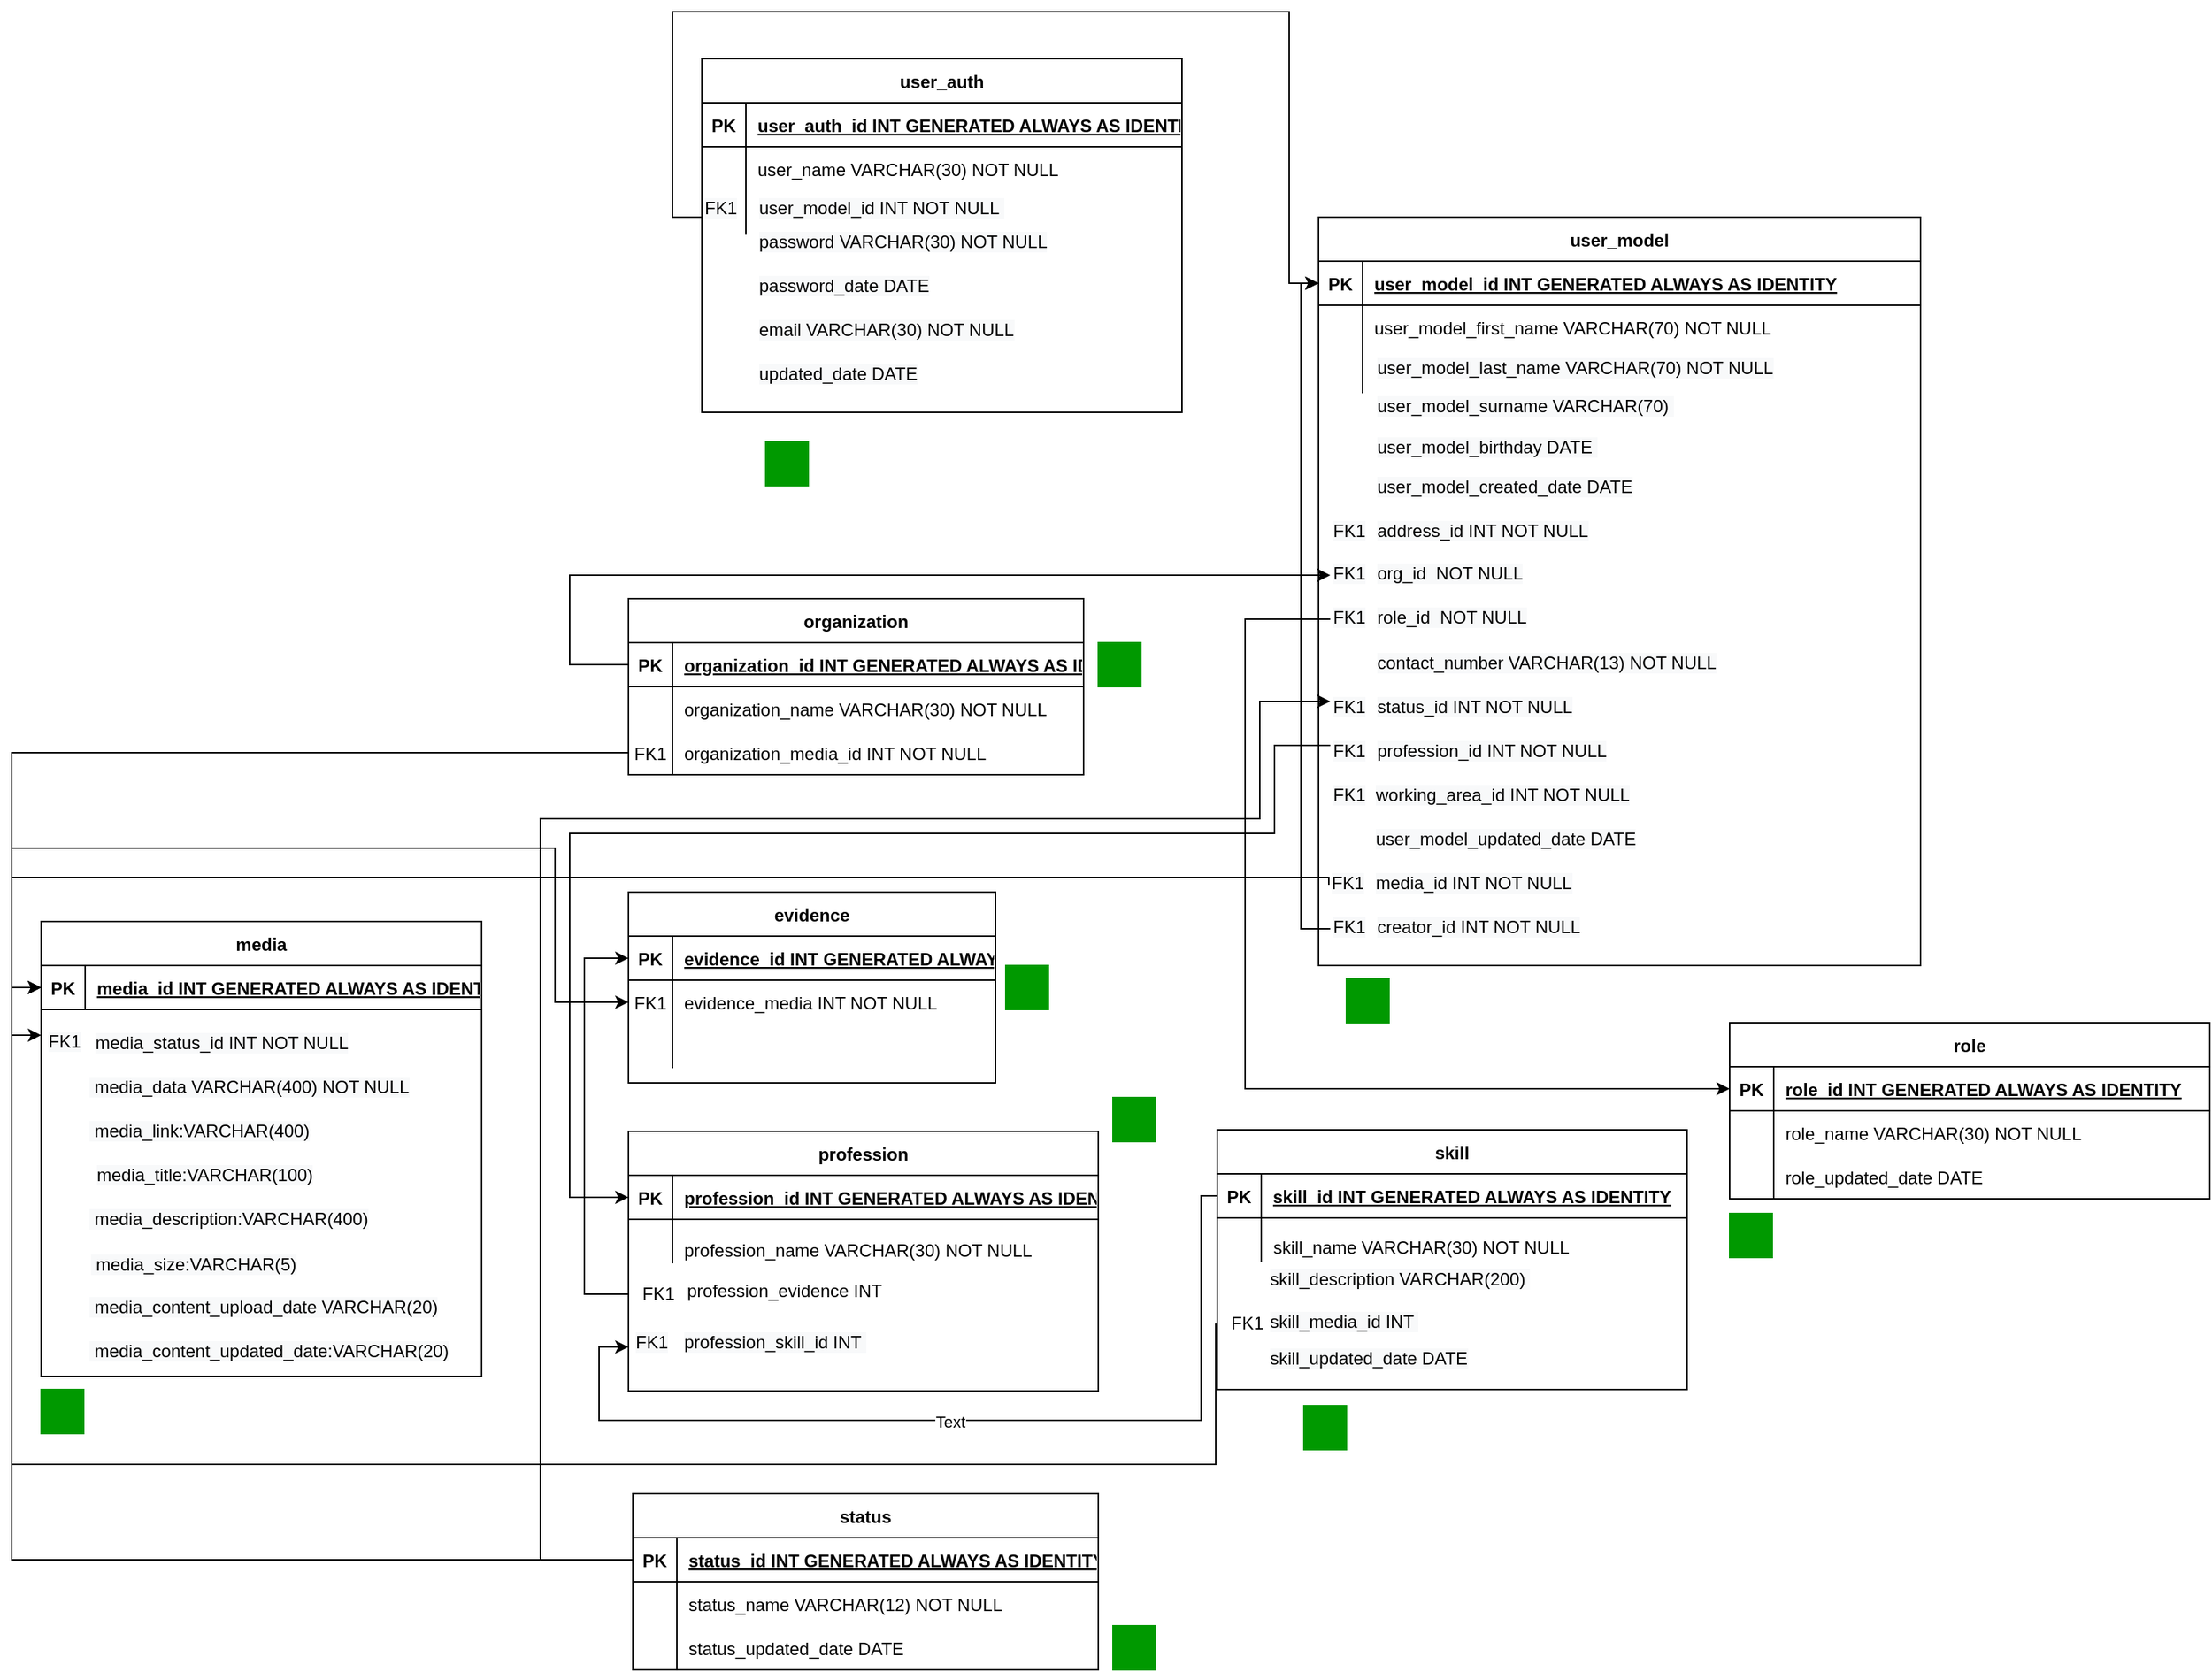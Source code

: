 <mxfile version="18.0.4" type="google"><diagram id="R2lEEEUBdFMjLlhIrx00" name="Page-1"><mxGraphModel grid="1" page="1" gridSize="10" guides="1" tooltips="1" connect="1" arrows="1" fold="1" pageScale="1" pageWidth="1700" pageHeight="1100" math="0" shadow="0" extFonts="Permanent Marker^https://fonts.googleapis.com/css?family=Permanent+Marker"><root><mxCell id="0"/><mxCell id="1" parent="0"/><mxCell id="C-vyLk0tnHw3VtMMgP7b-2" value="evidence" style="shape=table;startSize=30;container=1;collapsible=1;childLayout=tableLayout;fixedRows=1;rowLines=0;fontStyle=1;align=center;resizeLast=1;" vertex="1" parent="1"><mxGeometry x="450" y="120" width="250" height="130" as="geometry"/></mxCell><mxCell id="C-vyLk0tnHw3VtMMgP7b-3" value="" style="shape=partialRectangle;collapsible=0;dropTarget=0;pointerEvents=0;fillColor=none;points=[[0,0.5],[1,0.5]];portConstraint=eastwest;top=0;left=0;right=0;bottom=1;" vertex="1" parent="C-vyLk0tnHw3VtMMgP7b-2"><mxGeometry y="30" width="250" height="30" as="geometry"/></mxCell><mxCell id="C-vyLk0tnHw3VtMMgP7b-4" value="PK" style="shape=partialRectangle;overflow=hidden;connectable=0;fillColor=none;top=0;left=0;bottom=0;right=0;fontStyle=1;" vertex="1" parent="C-vyLk0tnHw3VtMMgP7b-3"><mxGeometry width="30" height="30" as="geometry"><mxRectangle width="30" height="30" as="alternateBounds"/></mxGeometry></mxCell><mxCell id="C-vyLk0tnHw3VtMMgP7b-5" value="evidence_id INT GENERATED ALWAYS AS IDENTITY" style="shape=partialRectangle;overflow=hidden;connectable=0;fillColor=none;top=0;left=0;bottom=0;right=0;align=left;spacingLeft=6;fontStyle=5;" vertex="1" parent="C-vyLk0tnHw3VtMMgP7b-3"><mxGeometry x="30" width="220" height="30" as="geometry"><mxRectangle width="220" height="30" as="alternateBounds"/></mxGeometry></mxCell><mxCell id="C-vyLk0tnHw3VtMMgP7b-6" value="" style="shape=partialRectangle;collapsible=0;dropTarget=0;pointerEvents=0;fillColor=none;points=[[0,0.5],[1,0.5]];portConstraint=eastwest;top=0;left=0;right=0;bottom=0;" vertex="1" parent="C-vyLk0tnHw3VtMMgP7b-2"><mxGeometry y="60" width="250" height="30" as="geometry"/></mxCell><mxCell id="C-vyLk0tnHw3VtMMgP7b-7" value="FK1" style="shape=partialRectangle;overflow=hidden;connectable=0;fillColor=none;top=0;left=0;bottom=0;right=0;" vertex="1" parent="C-vyLk0tnHw3VtMMgP7b-6"><mxGeometry width="30" height="30" as="geometry"><mxRectangle width="30" height="30" as="alternateBounds"/></mxGeometry></mxCell><mxCell id="C-vyLk0tnHw3VtMMgP7b-8" value="evidence_media INT NOT NULL" style="shape=partialRectangle;overflow=hidden;connectable=0;fillColor=none;top=0;left=0;bottom=0;right=0;align=left;spacingLeft=6;" vertex="1" parent="C-vyLk0tnHw3VtMMgP7b-6"><mxGeometry x="30" width="220" height="30" as="geometry"><mxRectangle width="220" height="30" as="alternateBounds"/></mxGeometry></mxCell><mxCell id="C-vyLk0tnHw3VtMMgP7b-9" value="" style="shape=partialRectangle;collapsible=0;dropTarget=0;pointerEvents=0;fillColor=none;points=[[0,0.5],[1,0.5]];portConstraint=eastwest;top=0;left=0;right=0;bottom=0;" vertex="1" parent="C-vyLk0tnHw3VtMMgP7b-2"><mxGeometry y="90" width="250" height="30" as="geometry"/></mxCell><mxCell id="C-vyLk0tnHw3VtMMgP7b-10" value="" style="shape=partialRectangle;overflow=hidden;connectable=0;fillColor=none;top=0;left=0;bottom=0;right=0;" vertex="1" parent="C-vyLk0tnHw3VtMMgP7b-9"><mxGeometry width="30" height="30" as="geometry"><mxRectangle width="30" height="30" as="alternateBounds"/></mxGeometry></mxCell><mxCell id="C-vyLk0tnHw3VtMMgP7b-11" value="" style="shape=partialRectangle;overflow=hidden;connectable=0;fillColor=none;top=0;left=0;bottom=0;right=0;align=left;spacingLeft=6;" vertex="1" parent="C-vyLk0tnHw3VtMMgP7b-9"><mxGeometry x="30" width="220" height="30" as="geometry"><mxRectangle width="220" height="30" as="alternateBounds"/></mxGeometry></mxCell><mxCell id="C-vyLk0tnHw3VtMMgP7b-13" value="profession" style="shape=table;startSize=30;container=1;collapsible=1;childLayout=tableLayout;fixedRows=1;rowLines=0;fontStyle=1;align=center;resizeLast=1;" vertex="1" parent="1"><mxGeometry x="450" y="283" width="320" height="177" as="geometry"/></mxCell><mxCell id="C-vyLk0tnHw3VtMMgP7b-14" value="" style="shape=partialRectangle;collapsible=0;dropTarget=0;pointerEvents=0;fillColor=none;points=[[0,0.5],[1,0.5]];portConstraint=eastwest;top=0;left=0;right=0;bottom=1;" vertex="1" parent="C-vyLk0tnHw3VtMMgP7b-13"><mxGeometry y="30" width="320" height="30" as="geometry"/></mxCell><mxCell id="C-vyLk0tnHw3VtMMgP7b-15" value="PK" style="shape=partialRectangle;overflow=hidden;connectable=0;fillColor=none;top=0;left=0;bottom=0;right=0;fontStyle=1;" vertex="1" parent="C-vyLk0tnHw3VtMMgP7b-14"><mxGeometry width="30" height="30" as="geometry"><mxRectangle width="30" height="30" as="alternateBounds"/></mxGeometry></mxCell><mxCell id="C-vyLk0tnHw3VtMMgP7b-16" value="profession_id INT GENERATED ALWAYS AS IDENTITY" style="shape=partialRectangle;overflow=hidden;connectable=0;fillColor=none;top=0;left=0;bottom=0;right=0;align=left;spacingLeft=6;fontStyle=5;" vertex="1" parent="C-vyLk0tnHw3VtMMgP7b-14"><mxGeometry x="30" width="290" height="30" as="geometry"><mxRectangle width="290" height="30" as="alternateBounds"/></mxGeometry></mxCell><mxCell id="C-vyLk0tnHw3VtMMgP7b-17" value="" style="shape=partialRectangle;collapsible=0;dropTarget=0;pointerEvents=0;fillColor=none;points=[[0,0.5],[1,0.5]];portConstraint=eastwest;top=0;left=0;right=0;bottom=0;" vertex="1" parent="C-vyLk0tnHw3VtMMgP7b-13"><mxGeometry y="60" width="320" height="30" as="geometry"/></mxCell><mxCell id="C-vyLk0tnHw3VtMMgP7b-18" value="" style="shape=partialRectangle;overflow=hidden;connectable=0;fillColor=none;top=0;left=0;bottom=0;right=0;" vertex="1" parent="C-vyLk0tnHw3VtMMgP7b-17"><mxGeometry width="30" height="30" as="geometry"><mxRectangle width="30" height="30" as="alternateBounds"/></mxGeometry></mxCell><mxCell id="C-vyLk0tnHw3VtMMgP7b-19" value="" style="shape=partialRectangle;overflow=hidden;connectable=0;fillColor=none;top=0;left=0;bottom=0;right=0;align=left;spacingLeft=6;" vertex="1" parent="C-vyLk0tnHw3VtMMgP7b-17"><mxGeometry x="30" width="290" height="30" as="geometry"><mxRectangle width="290" height="30" as="alternateBounds"/></mxGeometry></mxCell><mxCell id="C-vyLk0tnHw3VtMMgP7b-23" value="media" style="shape=table;startSize=30;container=1;collapsible=1;childLayout=tableLayout;fixedRows=1;rowLines=0;fontStyle=1;align=center;resizeLast=1;" vertex="1" parent="1"><mxGeometry x="50" y="140" width="300" height="310" as="geometry"/></mxCell><mxCell id="C-vyLk0tnHw3VtMMgP7b-24" value="" style="shape=partialRectangle;collapsible=0;dropTarget=0;pointerEvents=0;fillColor=none;points=[[0,0.5],[1,0.5]];portConstraint=eastwest;top=0;left=0;right=0;bottom=1;" vertex="1" parent="C-vyLk0tnHw3VtMMgP7b-23"><mxGeometry y="30" width="300" height="30" as="geometry"/></mxCell><mxCell id="C-vyLk0tnHw3VtMMgP7b-25" value="PK" style="shape=partialRectangle;overflow=hidden;connectable=0;fillColor=none;top=0;left=0;bottom=0;right=0;fontStyle=1;" vertex="1" parent="C-vyLk0tnHw3VtMMgP7b-24"><mxGeometry width="30" height="30" as="geometry"><mxRectangle width="30" height="30" as="alternateBounds"/></mxGeometry></mxCell><mxCell id="C-vyLk0tnHw3VtMMgP7b-26" value="media_id INT GENERATED ALWAYS AS IDENTITY" style="shape=partialRectangle;overflow=hidden;connectable=0;fillColor=none;top=0;left=0;bottom=0;right=0;align=left;spacingLeft=6;fontStyle=5;" vertex="1" parent="C-vyLk0tnHw3VtMMgP7b-24"><mxGeometry x="30" width="270" height="30" as="geometry"><mxRectangle width="270" height="30" as="alternateBounds"/></mxGeometry></mxCell><mxCell id="qV6igUyxU0OyWmSx_j-n-3" value="&lt;span style=&quot;color: rgb(0, 0, 0); font-family: Helvetica; font-size: 12px; font-style: normal; font-variant-ligatures: normal; font-variant-caps: normal; font-weight: 400; letter-spacing: normal; orphans: 2; text-align: center; text-indent: 0px; text-transform: none; widows: 2; word-spacing: 0px; -webkit-text-stroke-width: 0px; background-color: rgb(248, 249, 250); text-decoration-thickness: initial; text-decoration-style: initial; text-decoration-color: initial; float: none; display: inline !important;&quot;&gt;FK1&lt;/span&gt;" style="text;whiteSpace=wrap;html=1;" vertex="1" parent="1"><mxGeometry x="53" y="208" width="28" height="28" as="geometry"/></mxCell><mxCell id="qV6igUyxU0OyWmSx_j-n-4" value="" style="shape=partialRectangle;collapsible=0;dropTarget=0;pointerEvents=0;fillColor=none;points=[[0,0.5],[1,0.5]];portConstraint=eastwest;top=0;left=0;right=0;bottom=0;" vertex="1" parent="1"><mxGeometry x="450" y="350" width="310" height="110" as="geometry"/></mxCell><mxCell id="qV6igUyxU0OyWmSx_j-n-6" value="profession_name VARCHAR(30) NOT NULL" style="shape=partialRectangle;overflow=hidden;connectable=0;fillColor=none;top=0;left=0;bottom=0;right=0;align=left;spacingLeft=6;" vertex="1" parent="qV6igUyxU0OyWmSx_j-n-4"><mxGeometry x="30" width="272.8" height="26.5" as="geometry"><mxRectangle width="220" height="30" as="alternateBounds"/></mxGeometry></mxCell><mxCell id="qV6igUyxU0OyWmSx_j-n-7" value="&lt;span style=&quot;color: rgb(0, 0, 0); font-family: Helvetica; font-size: 12px; font-style: normal; font-variant-ligatures: normal; font-variant-caps: normal; font-weight: 400; letter-spacing: normal; orphans: 2; text-align: center; text-indent: 0px; text-transform: none; widows: 2; word-spacing: 0px; -webkit-text-stroke-width: 0px; background-color: rgb(248, 249, 250); text-decoration-thickness: initial; text-decoration-style: initial; text-decoration-color: initial; float: none; display: inline !important;&quot;&gt;FK1&lt;/span&gt;" style="text;whiteSpace=wrap;html=1;" vertex="1" parent="1"><mxGeometry x="453" y="413" width="27" height="27" as="geometry"/></mxCell><mxCell id="qV6igUyxU0OyWmSx_j-n-8" value="skill" style="shape=table;startSize=30;container=1;collapsible=1;childLayout=tableLayout;fixedRows=1;rowLines=0;fontStyle=1;align=center;resizeLast=1;" vertex="1" parent="1"><mxGeometry x="851" y="282" width="320" height="177" as="geometry"/></mxCell><mxCell id="qV6igUyxU0OyWmSx_j-n-9" value="" style="shape=partialRectangle;collapsible=0;dropTarget=0;pointerEvents=0;fillColor=none;points=[[0,0.5],[1,0.5]];portConstraint=eastwest;top=0;left=0;right=0;bottom=1;" vertex="1" parent="qV6igUyxU0OyWmSx_j-n-8"><mxGeometry y="30" width="320" height="30" as="geometry"/></mxCell><mxCell id="qV6igUyxU0OyWmSx_j-n-10" value="PK" style="shape=partialRectangle;overflow=hidden;connectable=0;fillColor=none;top=0;left=0;bottom=0;right=0;fontStyle=1;" vertex="1" parent="qV6igUyxU0OyWmSx_j-n-9"><mxGeometry width="30" height="30" as="geometry"><mxRectangle width="30" height="30" as="alternateBounds"/></mxGeometry></mxCell><mxCell id="qV6igUyxU0OyWmSx_j-n-11" value="skill_id INT GENERATED ALWAYS AS IDENTITY" style="shape=partialRectangle;overflow=hidden;connectable=0;fillColor=none;top=0;left=0;bottom=0;right=0;align=left;spacingLeft=6;fontStyle=5;" vertex="1" parent="qV6igUyxU0OyWmSx_j-n-9"><mxGeometry x="30" width="290" height="30" as="geometry"><mxRectangle width="290" height="30" as="alternateBounds"/></mxGeometry></mxCell><mxCell id="qV6igUyxU0OyWmSx_j-n-12" value="" style="shape=partialRectangle;collapsible=0;dropTarget=0;pointerEvents=0;fillColor=none;points=[[0,0.5],[1,0.5]];portConstraint=eastwest;top=0;left=0;right=0;bottom=0;" vertex="1" parent="qV6igUyxU0OyWmSx_j-n-8"><mxGeometry y="60" width="320" height="30" as="geometry"/></mxCell><mxCell id="qV6igUyxU0OyWmSx_j-n-13" value="" style="shape=partialRectangle;overflow=hidden;connectable=0;fillColor=none;top=0;left=0;bottom=0;right=0;" vertex="1" parent="qV6igUyxU0OyWmSx_j-n-12"><mxGeometry width="30" height="30" as="geometry"><mxRectangle width="30" height="30" as="alternateBounds"/></mxGeometry></mxCell><mxCell id="qV6igUyxU0OyWmSx_j-n-14" value="" style="shape=partialRectangle;overflow=hidden;connectable=0;fillColor=none;top=0;left=0;bottom=0;right=0;align=left;spacingLeft=6;" vertex="1" parent="qV6igUyxU0OyWmSx_j-n-12"><mxGeometry x="30" width="290" height="30" as="geometry"><mxRectangle width="290" height="30" as="alternateBounds"/></mxGeometry></mxCell><mxCell id="qV6igUyxU0OyWmSx_j-n-15" value="" style="shape=partialRectangle;collapsible=0;dropTarget=0;pointerEvents=0;fillColor=none;points=[[0,0.5],[1,0.5]];portConstraint=eastwest;top=0;left=0;right=0;bottom=0;" vertex="1" parent="1"><mxGeometry x="850" y="369.5" width="310" height="71" as="geometry"/></mxCell><mxCell id="qV6igUyxU0OyWmSx_j-n-16" value="skill_name VARCHAR(30) NOT NULL" style="shape=partialRectangle;overflow=hidden;connectable=0;fillColor=none;top=0;left=0;bottom=0;right=0;align=left;spacingLeft=6;" vertex="1" parent="qV6igUyxU0OyWmSx_j-n-15"><mxGeometry x="31.2" y="-18.33" width="272.8" height="20.33" as="geometry"><mxRectangle width="220" height="30" as="alternateBounds"/></mxGeometry></mxCell><mxCell id="qV6igUyxU0OyWmSx_j-n-19" style="edgeStyle=orthogonalEdgeStyle;rounded=0;orthogonalLoop=1;jettySize=auto;html=1;exitX=1;exitY=0.5;exitDx=0;exitDy=0;" edge="1" parent="1" source="qV6igUyxU0OyWmSx_j-n-4" target="qV6igUyxU0OyWmSx_j-n-4"><mxGeometry relative="1" as="geometry"/></mxCell><mxCell id="qV6igUyxU0OyWmSx_j-n-20" value="&lt;span style=&quot;color: rgb(0, 0, 0); font-family: Helvetica; font-size: 12px; font-style: normal; font-variant-ligatures: normal; font-variant-caps: normal; font-weight: 400; letter-spacing: normal; orphans: 2; text-align: left; text-indent: 0px; text-transform: none; widows: 2; word-spacing: 0px; -webkit-text-stroke-width: 0px; background-color: rgb(248, 249, 250); text-decoration-thickness: initial; text-decoration-style: initial; text-decoration-color: initial; float: none; display: inline !important;&quot;&gt;profession_skill_id INT&amp;nbsp;&lt;/span&gt;" style="text;whiteSpace=wrap;html=1;" vertex="1" parent="1"><mxGeometry x="486" y="413" width="184" height="20" as="geometry"/></mxCell><mxCell id="qV6igUyxU0OyWmSx_j-n-22" value="&lt;span style=&quot;color: rgb(0, 0, 0); font-family: Helvetica; font-size: 12px; font-style: normal; font-variant-ligatures: normal; font-variant-caps: normal; font-weight: 400; letter-spacing: normal; orphans: 2; text-align: left; text-indent: 0px; text-transform: none; widows: 2; word-spacing: 0px; -webkit-text-stroke-width: 0px; background-color: rgb(248, 249, 250); text-decoration-thickness: initial; text-decoration-style: initial; text-decoration-color: initial; float: none; display: inline !important;&quot;&gt;skill_description VARCHAR(200)&amp;nbsp;&lt;/span&gt;" style="text;whiteSpace=wrap;html=1;" vertex="1" parent="1"><mxGeometry x="885" y="370" width="240" height="30" as="geometry"/></mxCell><mxCell id="qV6igUyxU0OyWmSx_j-n-23" style="edgeStyle=orthogonalEdgeStyle;rounded=0;orthogonalLoop=1;jettySize=auto;html=1;exitX=0;exitY=0.5;exitDx=0;exitDy=0;fillColor=#99CCFF;" edge="1" parent="1" source="qV6igUyxU0OyWmSx_j-n-9"><mxGeometry relative="1" as="geometry"><mxPoint x="450" y="430" as="targetPoint"/><Array as="points"><mxPoint x="840" y="327"/><mxPoint x="840" y="480"/><mxPoint x="430" y="480"/><mxPoint x="430" y="430"/></Array></mxGeometry></mxCell><mxCell id="qV6igUyxU0OyWmSx_j-n-24" value="Text" style="edgeLabel;html=1;align=center;verticalAlign=middle;resizable=0;points=[];" vertex="1" connectable="0" parent="qV6igUyxU0OyWmSx_j-n-23"><mxGeometry x="0.042" y="1" relative="1" as="geometry"><mxPoint as="offset"/></mxGeometry></mxCell><mxCell id="qV6igUyxU0OyWmSx_j-n-25" value="status" style="shape=table;startSize=30;container=1;collapsible=1;childLayout=tableLayout;fixedRows=1;rowLines=0;fontStyle=1;align=center;resizeLast=1;" vertex="1" parent="1"><mxGeometry x="453" y="530" width="317" height="120" as="geometry"/></mxCell><mxCell id="qV6igUyxU0OyWmSx_j-n-26" value="" style="shape=partialRectangle;collapsible=0;dropTarget=0;pointerEvents=0;fillColor=none;points=[[0,0.5],[1,0.5]];portConstraint=eastwest;top=0;left=0;right=0;bottom=1;" vertex="1" parent="qV6igUyxU0OyWmSx_j-n-25"><mxGeometry y="30" width="317" height="30" as="geometry"/></mxCell><mxCell id="qV6igUyxU0OyWmSx_j-n-27" value="PK" style="shape=partialRectangle;overflow=hidden;connectable=0;fillColor=none;top=0;left=0;bottom=0;right=0;fontStyle=1;" vertex="1" parent="qV6igUyxU0OyWmSx_j-n-26"><mxGeometry width="30" height="30" as="geometry"><mxRectangle width="30" height="30" as="alternateBounds"/></mxGeometry></mxCell><mxCell id="qV6igUyxU0OyWmSx_j-n-28" value="status_id INT GENERATED ALWAYS AS IDENTITY" style="shape=partialRectangle;overflow=hidden;connectable=0;fillColor=none;top=0;left=0;bottom=0;right=0;align=left;spacingLeft=6;fontStyle=5;" vertex="1" parent="qV6igUyxU0OyWmSx_j-n-26"><mxGeometry x="30" width="287" height="30" as="geometry"><mxRectangle width="287" height="30" as="alternateBounds"/></mxGeometry></mxCell><mxCell id="qV6igUyxU0OyWmSx_j-n-46" value="" style="shape=partialRectangle;collapsible=0;dropTarget=0;pointerEvents=0;fillColor=none;points=[[0,0.5],[1,0.5]];portConstraint=eastwest;top=0;left=0;right=0;bottom=0;" vertex="1" parent="qV6igUyxU0OyWmSx_j-n-25"><mxGeometry y="60" width="317" height="30" as="geometry"/></mxCell><mxCell id="qV6igUyxU0OyWmSx_j-n-47" value="" style="shape=partialRectangle;overflow=hidden;connectable=0;fillColor=none;top=0;left=0;bottom=0;right=0;" vertex="1" parent="qV6igUyxU0OyWmSx_j-n-46"><mxGeometry width="30" height="30" as="geometry"><mxRectangle width="30" height="30" as="alternateBounds"/></mxGeometry></mxCell><mxCell id="qV6igUyxU0OyWmSx_j-n-48" value="status_name VARCHAR(12) NOT NULL" style="shape=partialRectangle;overflow=hidden;connectable=0;fillColor=none;top=0;left=0;bottom=0;right=0;align=left;spacingLeft=6;" vertex="1" parent="qV6igUyxU0OyWmSx_j-n-46"><mxGeometry x="30" width="287" height="30" as="geometry"><mxRectangle width="287" height="30" as="alternateBounds"/></mxGeometry></mxCell><mxCell id="qV6igUyxU0OyWmSx_j-n-32" value="" style="shape=partialRectangle;collapsible=0;dropTarget=0;pointerEvents=0;fillColor=none;points=[[0,0.5],[1,0.5]];portConstraint=eastwest;top=0;left=0;right=0;bottom=0;" vertex="1" parent="qV6igUyxU0OyWmSx_j-n-25"><mxGeometry y="90" width="317" height="30" as="geometry"/></mxCell><mxCell id="qV6igUyxU0OyWmSx_j-n-33" value="" style="shape=partialRectangle;overflow=hidden;connectable=0;fillColor=none;top=0;left=0;bottom=0;right=0;" vertex="1" parent="qV6igUyxU0OyWmSx_j-n-32"><mxGeometry width="30" height="30" as="geometry"><mxRectangle width="30" height="30" as="alternateBounds"/></mxGeometry></mxCell><mxCell id="qV6igUyxU0OyWmSx_j-n-34" value="status_updated_date DATE" style="shape=partialRectangle;overflow=hidden;connectable=0;fillColor=none;top=0;left=0;bottom=0;right=0;align=left;spacingLeft=6;" vertex="1" parent="qV6igUyxU0OyWmSx_j-n-32"><mxGeometry x="30" width="287" height="30" as="geometry"><mxRectangle width="287" height="30" as="alternateBounds"/></mxGeometry></mxCell><mxCell id="qV6igUyxU0OyWmSx_j-n-35" value="&lt;span style=&quot;color: rgb(0, 0, 0); font-family: Helvetica; font-size: 12px; font-style: normal; font-variant-ligatures: normal; font-variant-caps: normal; font-weight: 400; letter-spacing: normal; orphans: 2; text-align: left; text-indent: 0px; text-transform: none; widows: 2; word-spacing: 0px; -webkit-text-stroke-width: 0px; background-color: rgb(248, 249, 250); text-decoration-thickness: initial; text-decoration-style: initial; text-decoration-color: initial; float: none; display: inline !important;&quot;&gt;media_status_id INT NOT NULL&lt;/span&gt;" style="text;whiteSpace=wrap;html=1;" vertex="1" parent="1"><mxGeometry x="85" y="209" width="210" height="40" as="geometry"/></mxCell><mxCell id="qV6igUyxU0OyWmSx_j-n-36" value="&lt;span style=&quot;color: rgb(0, 0, 0); font-family: Helvetica; font-size: 12px; font-style: normal; font-variant-ligatures: normal; font-variant-caps: normal; font-weight: 400; letter-spacing: normal; orphans: 2; text-align: left; text-indent: 0px; text-transform: none; widows: 2; word-spacing: 0px; -webkit-text-stroke-width: 0px; background-color: rgb(248, 249, 250); text-decoration-thickness: initial; text-decoration-style: initial; text-decoration-color: initial; float: none; display: inline !important;&quot;&gt;&amp;nbsp;media_data VARCHAR(400) NOT NULL&lt;/span&gt;&lt;br style=&quot;padding: 0px; margin: 0px; color: rgb(0, 0, 0); font-family: Helvetica; font-size: 12px; font-style: normal; font-variant-ligatures: normal; font-variant-caps: normal; font-weight: 400; letter-spacing: normal; orphans: 2; text-align: left; text-indent: 0px; text-transform: none; widows: 2; word-spacing: 0px; -webkit-text-stroke-width: 0px; background-color: rgb(248, 249, 250); text-decoration-thickness: initial; text-decoration-style: initial; text-decoration-color: initial;&quot;&gt;" style="text;whiteSpace=wrap;html=1;" vertex="1" parent="1"><mxGeometry x="81" y="239" width="250" height="40" as="geometry"/></mxCell><mxCell id="qV6igUyxU0OyWmSx_j-n-37" value="&lt;span style=&quot;color: rgb(0, 0, 0); font-family: Helvetica; font-size: 12px; font-style: normal; font-variant-ligatures: normal; font-variant-caps: normal; font-weight: 400; letter-spacing: normal; orphans: 2; text-align: left; text-indent: 0px; text-transform: none; widows: 2; word-spacing: 0px; -webkit-text-stroke-width: 0px; background-color: rgb(248, 249, 250); text-decoration-thickness: initial; text-decoration-style: initial; text-decoration-color: initial; float: none; display: inline !important;&quot;&gt;&amp;nbsp;media_link:VARCHAR(400)&lt;/span&gt;&lt;br style=&quot;padding: 0px; margin: 0px; color: rgb(0, 0, 0); font-family: Helvetica; font-size: 12px; font-style: normal; font-variant-ligatures: normal; font-variant-caps: normal; font-weight: 400; letter-spacing: normal; orphans: 2; text-align: left; text-indent: 0px; text-transform: none; widows: 2; word-spacing: 0px; -webkit-text-stroke-width: 0px; background-color: rgb(248, 249, 250); text-decoration-thickness: initial; text-decoration-style: initial; text-decoration-color: initial;&quot;&gt;" style="text;whiteSpace=wrap;html=1;" vertex="1" parent="1"><mxGeometry x="81" y="269" width="180" height="40" as="geometry"/></mxCell><mxCell id="qV6igUyxU0OyWmSx_j-n-38" value="&lt;span style=&quot;color: rgb(0, 0, 0); font-family: Helvetica; font-size: 12px; font-style: normal; font-variant-ligatures: normal; font-variant-caps: normal; font-weight: 400; letter-spacing: normal; orphans: 2; text-align: left; text-indent: 0px; text-transform: none; widows: 2; word-spacing: 0px; -webkit-text-stroke-width: 0px; background-color: rgb(248, 249, 250); text-decoration-thickness: initial; text-decoration-style: initial; text-decoration-color: initial; float: none; display: inline !important;&quot;&gt;media_title:VARCHAR(100)&lt;/span&gt;" style="text;whiteSpace=wrap;html=1;" vertex="1" parent="1"><mxGeometry x="86" y="299" width="180" height="40" as="geometry"/></mxCell><mxCell id="qV6igUyxU0OyWmSx_j-n-39" value="&lt;span style=&quot;color: rgb(0, 0, 0); font-family: Helvetica; font-size: 12px; font-style: normal; font-variant-ligatures: normal; font-variant-caps: normal; font-weight: 400; letter-spacing: normal; orphans: 2; text-align: left; text-indent: 0px; text-transform: none; widows: 2; word-spacing: 0px; -webkit-text-stroke-width: 0px; background-color: rgb(248, 249, 250); text-decoration-thickness: initial; text-decoration-style: initial; text-decoration-color: initial; float: none; display: inline !important;&quot;&gt;&amp;nbsp;media_description:VARCHAR(400)&lt;/span&gt;&lt;br style=&quot;padding: 0px; margin: 0px; color: rgb(0, 0, 0); font-family: Helvetica; font-size: 12px; font-style: normal; font-variant-ligatures: normal; font-variant-caps: normal; font-weight: 400; letter-spacing: normal; orphans: 2; text-align: left; text-indent: 0px; text-transform: none; widows: 2; word-spacing: 0px; -webkit-text-stroke-width: 0px; background-color: rgb(248, 249, 250); text-decoration-thickness: initial; text-decoration-style: initial; text-decoration-color: initial;&quot;&gt;" style="text;whiteSpace=wrap;html=1;" vertex="1" parent="1"><mxGeometry x="81" y="329" width="220" height="40" as="geometry"/></mxCell><mxCell id="qV6igUyxU0OyWmSx_j-n-40" value="&lt;span style=&quot;color: rgb(0, 0, 0); font-family: Helvetica; font-size: 12px; font-style: normal; font-variant-ligatures: normal; font-variant-caps: normal; font-weight: 400; letter-spacing: normal; orphans: 2; text-align: left; text-indent: 0px; text-transform: none; widows: 2; word-spacing: 0px; -webkit-text-stroke-width: 0px; background-color: rgb(248, 249, 250); text-decoration-thickness: initial; text-decoration-style: initial; text-decoration-color: initial; float: none; display: inline !important;&quot;&gt;&amp;nbsp;media_size:VARCHAR(5)&lt;/span&gt;&lt;br style=&quot;padding: 0px; margin: 0px; color: rgb(0, 0, 0); font-family: Helvetica; font-size: 12px; font-style: normal; font-variant-ligatures: normal; font-variant-caps: normal; font-weight: 400; letter-spacing: normal; orphans: 2; text-align: left; text-indent: 0px; text-transform: none; widows: 2; word-spacing: 0px; -webkit-text-stroke-width: 0px; background-color: rgb(248, 249, 250); text-decoration-thickness: initial; text-decoration-style: initial; text-decoration-color: initial;&quot;&gt;" style="text;whiteSpace=wrap;html=1;" vertex="1" parent="1"><mxGeometry x="82" y="360" width="170" height="40" as="geometry"/></mxCell><mxCell id="qV6igUyxU0OyWmSx_j-n-41" value="&lt;span style=&quot;color: rgb(0, 0, 0); font-family: Helvetica; font-size: 12px; font-style: normal; font-variant-ligatures: normal; font-variant-caps: normal; font-weight: 400; letter-spacing: normal; orphans: 2; text-align: left; text-indent: 0px; text-transform: none; widows: 2; word-spacing: 0px; -webkit-text-stroke-width: 0px; background-color: rgb(248, 249, 250); text-decoration-thickness: initial; text-decoration-style: initial; text-decoration-color: initial; float: none; display: inline !important;&quot;&gt;&amp;nbsp;media_content_upload_date VARCHAR(20)&lt;/span&gt;&lt;br style=&quot;padding: 0px; margin: 0px; color: rgb(0, 0, 0); font-family: Helvetica; font-size: 12px; font-style: normal; font-variant-ligatures: normal; font-variant-caps: normal; font-weight: 400; letter-spacing: normal; orphans: 2; text-align: left; text-indent: 0px; text-transform: none; widows: 2; word-spacing: 0px; -webkit-text-stroke-width: 0px; background-color: rgb(248, 249, 250); text-decoration-thickness: initial; text-decoration-style: initial; text-decoration-color: initial;&quot;&gt;" style="text;whiteSpace=wrap;html=1;" vertex="1" parent="1"><mxGeometry x="81" y="389" width="270" height="40" as="geometry"/></mxCell><mxCell id="qV6igUyxU0OyWmSx_j-n-42" value="&lt;span style=&quot;color: rgb(0, 0, 0); font-family: Helvetica; font-size: 12px; font-style: normal; font-variant-ligatures: normal; font-variant-caps: normal; font-weight: 400; letter-spacing: normal; orphans: 2; text-align: left; text-indent: 0px; text-transform: none; widows: 2; word-spacing: 0px; -webkit-text-stroke-width: 0px; background-color: rgb(248, 249, 250); text-decoration-thickness: initial; text-decoration-style: initial; text-decoration-color: initial; float: none; display: inline !important;&quot;&gt;&amp;nbsp;media_content_updated_date:VARCHAR(20)&lt;/span&gt;" style="text;whiteSpace=wrap;html=1;" vertex="1" parent="1"><mxGeometry x="81" y="419" width="280" height="40" as="geometry"/></mxCell><mxCell id="qV6igUyxU0OyWmSx_j-n-49" style="edgeStyle=orthogonalEdgeStyle;rounded=0;orthogonalLoop=1;jettySize=auto;html=1;exitX=0;exitY=0.5;exitDx=0;exitDy=0;entryX=0;entryY=0.25;entryDx=0;entryDy=0;fillColor=#99CCFF;" edge="1" parent="1" source="qV6igUyxU0OyWmSx_j-n-26" target="C-vyLk0tnHw3VtMMgP7b-23"><mxGeometry relative="1" as="geometry"/></mxCell><mxCell id="qV6igUyxU0OyWmSx_j-n-50" value="organization" style="shape=table;startSize=30;container=1;collapsible=1;childLayout=tableLayout;fixedRows=1;rowLines=0;fontStyle=1;align=center;resizeLast=1;" vertex="1" parent="1"><mxGeometry x="450" y="-80" width="310" height="120" as="geometry"/></mxCell><mxCell id="qV6igUyxU0OyWmSx_j-n-51" value="" style="shape=partialRectangle;collapsible=0;dropTarget=0;pointerEvents=0;fillColor=none;points=[[0,0.5],[1,0.5]];portConstraint=eastwest;top=0;left=0;right=0;bottom=1;" vertex="1" parent="qV6igUyxU0OyWmSx_j-n-50"><mxGeometry y="30" width="310" height="30" as="geometry"/></mxCell><mxCell id="qV6igUyxU0OyWmSx_j-n-52" value="PK" style="shape=partialRectangle;overflow=hidden;connectable=0;fillColor=none;top=0;left=0;bottom=0;right=0;fontStyle=1;" vertex="1" parent="qV6igUyxU0OyWmSx_j-n-51"><mxGeometry width="30" height="30" as="geometry"><mxRectangle width="30" height="30" as="alternateBounds"/></mxGeometry></mxCell><mxCell id="qV6igUyxU0OyWmSx_j-n-53" value="organization_id INT GENERATED ALWAYS AS IDENTITY" style="shape=partialRectangle;overflow=hidden;connectable=0;fillColor=none;top=0;left=0;bottom=0;right=0;align=left;spacingLeft=6;fontStyle=5;" vertex="1" parent="qV6igUyxU0OyWmSx_j-n-51"><mxGeometry x="30" width="280" height="30" as="geometry"><mxRectangle width="280" height="30" as="alternateBounds"/></mxGeometry></mxCell><mxCell id="qV6igUyxU0OyWmSx_j-n-54" value="" style="shape=partialRectangle;collapsible=0;dropTarget=0;pointerEvents=0;fillColor=none;points=[[0,0.5],[1,0.5]];portConstraint=eastwest;top=0;left=0;right=0;bottom=0;" vertex="1" parent="qV6igUyxU0OyWmSx_j-n-50"><mxGeometry y="60" width="310" height="30" as="geometry"/></mxCell><mxCell id="qV6igUyxU0OyWmSx_j-n-55" value="" style="shape=partialRectangle;overflow=hidden;connectable=0;fillColor=none;top=0;left=0;bottom=0;right=0;" vertex="1" parent="qV6igUyxU0OyWmSx_j-n-54"><mxGeometry width="30" height="30" as="geometry"><mxRectangle width="30" height="30" as="alternateBounds"/></mxGeometry></mxCell><mxCell id="qV6igUyxU0OyWmSx_j-n-56" value="organization_name VARCHAR(30) NOT NULL" style="shape=partialRectangle;overflow=hidden;connectable=0;fillColor=none;top=0;left=0;bottom=0;right=0;align=left;spacingLeft=6;" vertex="1" parent="qV6igUyxU0OyWmSx_j-n-54"><mxGeometry x="30" width="280" height="30" as="geometry"><mxRectangle width="280" height="30" as="alternateBounds"/></mxGeometry></mxCell><mxCell id="qV6igUyxU0OyWmSx_j-n-57" value="" style="shape=partialRectangle;collapsible=0;dropTarget=0;pointerEvents=0;fillColor=none;points=[[0,0.5],[1,0.5]];portConstraint=eastwest;top=0;left=0;right=0;bottom=0;" vertex="1" parent="qV6igUyxU0OyWmSx_j-n-50"><mxGeometry y="90" width="310" height="30" as="geometry"/></mxCell><mxCell id="qV6igUyxU0OyWmSx_j-n-58" value="FK1" style="shape=partialRectangle;overflow=hidden;connectable=0;fillColor=none;top=0;left=0;bottom=0;right=0;" vertex="1" parent="qV6igUyxU0OyWmSx_j-n-57"><mxGeometry width="30" height="30" as="geometry"><mxRectangle width="30" height="30" as="alternateBounds"/></mxGeometry></mxCell><mxCell id="qV6igUyxU0OyWmSx_j-n-59" value="organization_media_id INT NOT NULL" style="shape=partialRectangle;overflow=hidden;connectable=0;fillColor=none;top=0;left=0;bottom=0;right=0;align=left;spacingLeft=6;" vertex="1" parent="qV6igUyxU0OyWmSx_j-n-57"><mxGeometry x="30" width="280" height="30" as="geometry"><mxRectangle width="280" height="30" as="alternateBounds"/></mxGeometry></mxCell><mxCell id="qV6igUyxU0OyWmSx_j-n-60" value="role" style="shape=table;startSize=30;container=1;collapsible=1;childLayout=tableLayout;fixedRows=1;rowLines=0;fontStyle=1;align=center;resizeLast=1;" vertex="1" parent="1"><mxGeometry x="1200" y="209" width="327" height="120" as="geometry"/></mxCell><mxCell id="qV6igUyxU0OyWmSx_j-n-61" value="" style="shape=partialRectangle;collapsible=0;dropTarget=0;pointerEvents=0;fillColor=none;points=[[0,0.5],[1,0.5]];portConstraint=eastwest;top=0;left=0;right=0;bottom=1;" vertex="1" parent="qV6igUyxU0OyWmSx_j-n-60"><mxGeometry y="30" width="327" height="30" as="geometry"/></mxCell><mxCell id="qV6igUyxU0OyWmSx_j-n-62" value="PK" style="shape=partialRectangle;overflow=hidden;connectable=0;fillColor=none;top=0;left=0;bottom=0;right=0;fontStyle=1;" vertex="1" parent="qV6igUyxU0OyWmSx_j-n-61"><mxGeometry width="30" height="30" as="geometry"><mxRectangle width="30" height="30" as="alternateBounds"/></mxGeometry></mxCell><mxCell id="qV6igUyxU0OyWmSx_j-n-63" value="role_id INT GENERATED ALWAYS AS IDENTITY" style="shape=partialRectangle;overflow=hidden;connectable=0;fillColor=none;top=0;left=0;bottom=0;right=0;align=left;spacingLeft=6;fontStyle=5;" vertex="1" parent="qV6igUyxU0OyWmSx_j-n-61"><mxGeometry x="30" width="297" height="30" as="geometry"><mxRectangle width="297" height="30" as="alternateBounds"/></mxGeometry></mxCell><mxCell id="qV6igUyxU0OyWmSx_j-n-64" value="" style="shape=partialRectangle;collapsible=0;dropTarget=0;pointerEvents=0;fillColor=none;points=[[0,0.5],[1,0.5]];portConstraint=eastwest;top=0;left=0;right=0;bottom=0;" vertex="1" parent="qV6igUyxU0OyWmSx_j-n-60"><mxGeometry y="60" width="327" height="30" as="geometry"/></mxCell><mxCell id="qV6igUyxU0OyWmSx_j-n-65" value="" style="shape=partialRectangle;overflow=hidden;connectable=0;fillColor=none;top=0;left=0;bottom=0;right=0;" vertex="1" parent="qV6igUyxU0OyWmSx_j-n-64"><mxGeometry width="30" height="30" as="geometry"><mxRectangle width="30" height="30" as="alternateBounds"/></mxGeometry></mxCell><mxCell id="qV6igUyxU0OyWmSx_j-n-66" value="role_name VARCHAR(30) NOT NULL" style="shape=partialRectangle;overflow=hidden;connectable=0;fillColor=none;top=0;left=0;bottom=0;right=0;align=left;spacingLeft=6;" vertex="1" parent="qV6igUyxU0OyWmSx_j-n-64"><mxGeometry x="30" width="297" height="30" as="geometry"><mxRectangle width="297" height="30" as="alternateBounds"/></mxGeometry></mxCell><mxCell id="qV6igUyxU0OyWmSx_j-n-67" value="" style="shape=partialRectangle;collapsible=0;dropTarget=0;pointerEvents=0;fillColor=none;points=[[0,0.5],[1,0.5]];portConstraint=eastwest;top=0;left=0;right=0;bottom=0;" vertex="1" parent="qV6igUyxU0OyWmSx_j-n-60"><mxGeometry y="90" width="327" height="30" as="geometry"/></mxCell><mxCell id="qV6igUyxU0OyWmSx_j-n-68" value="" style="shape=partialRectangle;overflow=hidden;connectable=0;fillColor=none;top=0;left=0;bottom=0;right=0;" vertex="1" parent="qV6igUyxU0OyWmSx_j-n-67"><mxGeometry width="30" height="30" as="geometry"><mxRectangle width="30" height="30" as="alternateBounds"/></mxGeometry></mxCell><mxCell id="qV6igUyxU0OyWmSx_j-n-69" value="role_updated_date DATE" style="shape=partialRectangle;overflow=hidden;connectable=0;fillColor=none;top=0;left=0;bottom=0;right=0;align=left;spacingLeft=6;" vertex="1" parent="qV6igUyxU0OyWmSx_j-n-67"><mxGeometry x="30" width="297" height="30" as="geometry"><mxRectangle width="297" height="30" as="alternateBounds"/></mxGeometry></mxCell><mxCell id="qV6igUyxU0OyWmSx_j-n-70" value="user_auth" style="shape=table;startSize=30;container=1;collapsible=1;childLayout=tableLayout;fixedRows=1;rowLines=0;fontStyle=1;align=center;resizeLast=1;" vertex="1" parent="1"><mxGeometry x="500" y="-448" width="327" height="241" as="geometry"/></mxCell><mxCell id="qV6igUyxU0OyWmSx_j-n-71" value="" style="shape=partialRectangle;collapsible=0;dropTarget=0;pointerEvents=0;fillColor=none;points=[[0,0.5],[1,0.5]];portConstraint=eastwest;top=0;left=0;right=0;bottom=1;" vertex="1" parent="qV6igUyxU0OyWmSx_j-n-70"><mxGeometry y="30" width="327" height="30" as="geometry"/></mxCell><mxCell id="qV6igUyxU0OyWmSx_j-n-72" value="PK" style="shape=partialRectangle;overflow=hidden;connectable=0;fillColor=none;top=0;left=0;bottom=0;right=0;fontStyle=1;" vertex="1" parent="qV6igUyxU0OyWmSx_j-n-71"><mxGeometry width="30" height="30" as="geometry"><mxRectangle width="30" height="30" as="alternateBounds"/></mxGeometry></mxCell><mxCell id="qV6igUyxU0OyWmSx_j-n-73" value="user_auth_id INT GENERATED ALWAYS AS IDENTITY" style="shape=partialRectangle;overflow=hidden;connectable=0;fillColor=none;top=0;left=0;bottom=0;right=0;align=left;spacingLeft=6;fontStyle=5;" vertex="1" parent="qV6igUyxU0OyWmSx_j-n-71"><mxGeometry x="30" width="297" height="30" as="geometry"><mxRectangle width="297" height="30" as="alternateBounds"/></mxGeometry></mxCell><mxCell id="qV6igUyxU0OyWmSx_j-n-74" value="" style="shape=partialRectangle;collapsible=0;dropTarget=0;pointerEvents=0;fillColor=none;points=[[0,0.5],[1,0.5]];portConstraint=eastwest;top=0;left=0;right=0;bottom=0;" vertex="1" parent="qV6igUyxU0OyWmSx_j-n-70"><mxGeometry y="60" width="327" height="30" as="geometry"/></mxCell><mxCell id="qV6igUyxU0OyWmSx_j-n-75" value="" style="shape=partialRectangle;overflow=hidden;connectable=0;fillColor=none;top=0;left=0;bottom=0;right=0;" vertex="1" parent="qV6igUyxU0OyWmSx_j-n-74"><mxGeometry width="30" height="30" as="geometry"><mxRectangle width="30" height="30" as="alternateBounds"/></mxGeometry></mxCell><mxCell id="qV6igUyxU0OyWmSx_j-n-76" value="user_name VARCHAR(30) NOT NULL" style="shape=partialRectangle;overflow=hidden;connectable=0;fillColor=none;top=0;left=0;bottom=0;right=0;align=left;spacingLeft=6;" vertex="1" parent="qV6igUyxU0OyWmSx_j-n-74"><mxGeometry x="30" width="297" height="30" as="geometry"><mxRectangle width="297" height="30" as="alternateBounds"/></mxGeometry></mxCell><mxCell id="qV6igUyxU0OyWmSx_j-n-77" value="" style="shape=partialRectangle;collapsible=0;dropTarget=0;pointerEvents=0;fillColor=none;points=[[0,0.5],[1,0.5]];portConstraint=eastwest;top=0;left=0;right=0;bottom=0;" vertex="1" parent="qV6igUyxU0OyWmSx_j-n-70"><mxGeometry y="90" width="327" height="30" as="geometry"/></mxCell><mxCell id="qV6igUyxU0OyWmSx_j-n-78" value="" style="shape=partialRectangle;overflow=hidden;connectable=0;fillColor=none;top=0;left=0;bottom=0;right=0;" vertex="1" parent="qV6igUyxU0OyWmSx_j-n-77"><mxGeometry width="30" height="30" as="geometry"><mxRectangle width="30" height="30" as="alternateBounds"/></mxGeometry></mxCell><mxCell id="qV6igUyxU0OyWmSx_j-n-79" value="" style="shape=partialRectangle;overflow=hidden;connectable=0;fillColor=none;top=0;left=0;bottom=0;right=0;align=left;spacingLeft=6;" vertex="1" parent="qV6igUyxU0OyWmSx_j-n-77"><mxGeometry x="30" width="297" height="30" as="geometry"><mxRectangle width="297" height="30" as="alternateBounds"/></mxGeometry></mxCell><mxCell id="qV6igUyxU0OyWmSx_j-n-101" value="&lt;span style=&quot;color: rgb(0, 0, 0); font-family: Helvetica; font-size: 12px; font-style: normal; font-variant-ligatures: normal; font-variant-caps: normal; font-weight: 400; letter-spacing: normal; orphans: 2; text-align: left; text-indent: 0px; text-transform: none; widows: 2; word-spacing: 0px; -webkit-text-stroke-width: 0px; background-color: rgb(248, 249, 250); text-decoration-thickness: initial; text-decoration-style: initial; text-decoration-color: initial; float: none; display: inline !important;&quot;&gt;user_model_id INT NOT NULL&amp;nbsp;&lt;/span&gt;" style="text;whiteSpace=wrap;html=1;" vertex="1" parent="1"><mxGeometry x="536.5" y="-360" width="240" height="40" as="geometry"/></mxCell><mxCell id="qV6igUyxU0OyWmSx_j-n-104" value="&lt;span style=&quot;color: rgb(0, 0, 0); font-family: Helvetica; font-size: 12px; font-style: normal; font-variant-ligatures: normal; font-variant-caps: normal; font-weight: 400; letter-spacing: normal; orphans: 2; text-align: left; text-indent: 0px; text-transform: none; widows: 2; word-spacing: 0px; -webkit-text-stroke-width: 0px; background-color: rgb(248, 249, 250); text-decoration-thickness: initial; text-decoration-style: initial; text-decoration-color: initial; float: none; display: inline !important;&quot;&gt;password VARCHAR(30) NOT NULL&lt;/span&gt;" style="text;whiteSpace=wrap;html=1;" vertex="1" parent="1"><mxGeometry x="536.5" y="-337" width="240" height="40" as="geometry"/></mxCell><mxCell id="qV6igUyxU0OyWmSx_j-n-105" value="&lt;span style=&quot;color: rgb(0, 0, 0); font-family: Helvetica; font-size: 12px; font-style: normal; font-variant-ligatures: normal; font-variant-caps: normal; font-weight: 400; letter-spacing: normal; orphans: 2; text-align: left; text-indent: 0px; text-transform: none; widows: 2; word-spacing: 0px; -webkit-text-stroke-width: 0px; background-color: rgb(248, 249, 250); text-decoration-thickness: initial; text-decoration-style: initial; text-decoration-color: initial; float: none; display: inline !important;&quot;&gt;password_date DATE&lt;/span&gt;" style="text;whiteSpace=wrap;html=1;" vertex="1" parent="1"><mxGeometry x="536.5" y="-307" width="240" height="40" as="geometry"/></mxCell><mxCell id="qV6igUyxU0OyWmSx_j-n-106" value="&lt;span style=&quot;color: rgb(0, 0, 0); font-family: Helvetica; font-size: 12px; font-style: normal; font-variant-ligatures: normal; font-variant-caps: normal; font-weight: 400; letter-spacing: normal; orphans: 2; text-align: left; text-indent: 0px; text-transform: none; widows: 2; word-spacing: 0px; -webkit-text-stroke-width: 0px; background-color: rgb(248, 249, 250); text-decoration-thickness: initial; text-decoration-style: initial; text-decoration-color: initial; float: none; display: inline !important;&quot;&gt;email VARCHAR(30) NOT NULL&lt;/span&gt;" style="text;whiteSpace=wrap;html=1;" vertex="1" parent="1"><mxGeometry x="536.5" y="-277" width="240" height="40" as="geometry"/></mxCell><mxCell id="qV6igUyxU0OyWmSx_j-n-108" value="&lt;span style=&quot;color: rgb(0, 0, 0); font-family: Helvetica; font-size: 12px; font-style: normal; font-variant-ligatures: normal; font-variant-caps: normal; font-weight: 400; letter-spacing: normal; orphans: 2; text-align: left; text-indent: 0px; text-transform: none; widows: 2; word-spacing: 0px; -webkit-text-stroke-width: 0px; background-color: rgb(248, 249, 250); text-decoration-thickness: initial; text-decoration-style: initial; text-decoration-color: initial; float: none; display: inline !important;&quot;&gt;updated_date DATE&lt;/span&gt;" style="text;whiteSpace=wrap;html=1;" vertex="1" parent="1"><mxGeometry x="536.5" y="-247" width="240" height="40" as="geometry"/></mxCell><mxCell id="qXCfaj20KyMo726icn09-37" style="edgeStyle=orthogonalEdgeStyle;rounded=0;orthogonalLoop=1;jettySize=auto;html=1;exitX=0;exitY=1;exitDx=0;exitDy=0;entryX=0;entryY=0.5;entryDx=0;entryDy=0;" edge="1" parent="1" source="qV6igUyxU0OyWmSx_j-n-109" target="qV6igUyxU0OyWmSx_j-n-114"><mxGeometry relative="1" as="geometry"><Array as="points"><mxPoint x="480" y="-340"/><mxPoint x="480" y="-480"/><mxPoint x="900" y="-480"/><mxPoint x="900" y="-295"/></Array></mxGeometry></mxCell><mxCell id="qV6igUyxU0OyWmSx_j-n-109" value="&lt;span style=&quot;color: rgb(0, 0, 0); font-family: Helvetica; font-size: 12px; font-style: normal; font-variant-ligatures: normal; font-variant-caps: normal; font-weight: 400; letter-spacing: normal; orphans: 2; text-align: center; text-indent: 0px; text-transform: none; widows: 2; word-spacing: 0px; -webkit-text-stroke-width: 0px; background-color: rgb(248, 249, 250); text-decoration-thickness: initial; text-decoration-style: initial; text-decoration-color: initial; float: none; display: inline !important;&quot;&gt;FK1&lt;/span&gt;" style="text;whiteSpace=wrap;html=1;" vertex="1" parent="1"><mxGeometry x="500" y="-360" width="30" height="20" as="geometry"/></mxCell><mxCell id="qV6igUyxU0OyWmSx_j-n-113" value="user_model" style="shape=table;startSize=30;container=1;collapsible=1;childLayout=tableLayout;fixedRows=1;rowLines=0;fontStyle=1;align=center;resizeLast=1;" vertex="1" parent="1"><mxGeometry x="920" y="-340" width="410" height="510" as="geometry"/></mxCell><mxCell id="qV6igUyxU0OyWmSx_j-n-114" value="" style="shape=partialRectangle;collapsible=0;dropTarget=0;pointerEvents=0;fillColor=none;points=[[0,0.5],[1,0.5]];portConstraint=eastwest;top=0;left=0;right=0;bottom=1;" vertex="1" parent="qV6igUyxU0OyWmSx_j-n-113"><mxGeometry y="30" width="410" height="30" as="geometry"/></mxCell><mxCell id="qV6igUyxU0OyWmSx_j-n-115" value="PK" style="shape=partialRectangle;overflow=hidden;connectable=0;fillColor=none;top=0;left=0;bottom=0;right=0;fontStyle=1;" vertex="1" parent="qV6igUyxU0OyWmSx_j-n-114"><mxGeometry width="30" height="30" as="geometry"><mxRectangle width="30" height="30" as="alternateBounds"/></mxGeometry></mxCell><mxCell id="qV6igUyxU0OyWmSx_j-n-116" value="user_model_id INT GENERATED ALWAYS AS IDENTITY" style="shape=partialRectangle;overflow=hidden;connectable=0;fillColor=none;top=0;left=0;bottom=0;right=0;align=left;spacingLeft=6;fontStyle=5;" vertex="1" parent="qV6igUyxU0OyWmSx_j-n-114"><mxGeometry x="30" width="380" height="30" as="geometry"><mxRectangle width="380" height="30" as="alternateBounds"/></mxGeometry></mxCell><mxCell id="qV6igUyxU0OyWmSx_j-n-117" value="" style="shape=partialRectangle;collapsible=0;dropTarget=0;pointerEvents=0;fillColor=none;points=[[0,0.5],[1,0.5]];portConstraint=eastwest;top=0;left=0;right=0;bottom=0;" vertex="1" parent="qV6igUyxU0OyWmSx_j-n-113"><mxGeometry y="60" width="410" height="30" as="geometry"/></mxCell><mxCell id="qV6igUyxU0OyWmSx_j-n-118" value="" style="shape=partialRectangle;overflow=hidden;connectable=0;fillColor=none;top=0;left=0;bottom=0;right=0;" vertex="1" parent="qV6igUyxU0OyWmSx_j-n-117"><mxGeometry width="30" height="30" as="geometry"><mxRectangle width="30" height="30" as="alternateBounds"/></mxGeometry></mxCell><mxCell id="qV6igUyxU0OyWmSx_j-n-119" value="user_model_first_name VARCHAR(70) NOT NULL" style="shape=partialRectangle;overflow=hidden;connectable=0;fillColor=none;top=0;left=0;bottom=0;right=0;align=left;spacingLeft=6;" vertex="1" parent="qV6igUyxU0OyWmSx_j-n-117"><mxGeometry x="30" width="380" height="30" as="geometry"><mxRectangle width="380" height="30" as="alternateBounds"/></mxGeometry></mxCell><mxCell id="qV6igUyxU0OyWmSx_j-n-120" value="" style="shape=partialRectangle;collapsible=0;dropTarget=0;pointerEvents=0;fillColor=none;points=[[0,0.5],[1,0.5]];portConstraint=eastwest;top=0;left=0;right=0;bottom=0;" vertex="1" parent="qV6igUyxU0OyWmSx_j-n-113"><mxGeometry y="90" width="410" height="30" as="geometry"/></mxCell><mxCell id="qV6igUyxU0OyWmSx_j-n-121" value="" style="shape=partialRectangle;overflow=hidden;connectable=0;fillColor=none;top=0;left=0;bottom=0;right=0;" vertex="1" parent="qV6igUyxU0OyWmSx_j-n-120"><mxGeometry width="30" height="30" as="geometry"><mxRectangle width="30" height="30" as="alternateBounds"/></mxGeometry></mxCell><mxCell id="qV6igUyxU0OyWmSx_j-n-122" value="" style="shape=partialRectangle;overflow=hidden;connectable=0;fillColor=none;top=0;left=0;bottom=0;right=0;align=left;spacingLeft=6;" vertex="1" parent="qV6igUyxU0OyWmSx_j-n-120"><mxGeometry x="30" width="380" height="30" as="geometry"><mxRectangle width="380" height="30" as="alternateBounds"/></mxGeometry></mxCell><mxCell id="qV6igUyxU0OyWmSx_j-n-123" value="&lt;span style=&quot;color: rgb(0, 0, 0); font-family: Helvetica; font-size: 12px; font-style: normal; font-variant-ligatures: normal; font-variant-caps: normal; font-weight: 400; letter-spacing: normal; orphans: 2; text-align: left; text-indent: 0px; text-transform: none; widows: 2; word-spacing: 0px; -webkit-text-stroke-width: 0px; background-color: rgb(248, 249, 250); text-decoration-thickness: initial; text-decoration-style: initial; text-decoration-color: initial; float: none; display: inline !important;&quot;&gt;user_model_last_name VARCHAR(70) NOT NULL&lt;/span&gt;" style="text;whiteSpace=wrap;html=1;" vertex="1" parent="1"><mxGeometry x="958" y="-251" width="292" height="40" as="geometry"/></mxCell><mxCell id="qV6igUyxU0OyWmSx_j-n-124" value="&lt;span style=&quot;color: rgb(0, 0, 0); font-family: Helvetica; font-size: 12px; font-style: normal; font-variant-ligatures: normal; font-variant-caps: normal; font-weight: 400; letter-spacing: normal; orphans: 2; text-align: left; text-indent: 0px; text-transform: none; widows: 2; word-spacing: 0px; -webkit-text-stroke-width: 0px; background-color: rgb(248, 249, 250); text-decoration-thickness: initial; text-decoration-style: initial; text-decoration-color: initial; float: none; display: inline !important;&quot;&gt;user_model_surname VARCHAR(70)&amp;nbsp;&lt;/span&gt;" style="text;whiteSpace=wrap;html=1;" vertex="1" parent="1"><mxGeometry x="958" y="-225" width="230" height="40" as="geometry"/></mxCell><mxCell id="qV6igUyxU0OyWmSx_j-n-125" value="&lt;span style=&quot;color: rgb(0, 0, 0); font-family: Helvetica; font-size: 12px; font-style: normal; font-variant-ligatures: normal; font-variant-caps: normal; font-weight: 400; letter-spacing: normal; orphans: 2; text-align: left; text-indent: 0px; text-transform: none; widows: 2; word-spacing: 0px; -webkit-text-stroke-width: 0px; background-color: rgb(248, 249, 250); text-decoration-thickness: initial; text-decoration-style: initial; text-decoration-color: initial; float: none; display: inline !important;&quot;&gt;user_model_birthday DATE&amp;nbsp;&lt;/span&gt;" style="text;whiteSpace=wrap;html=1;" vertex="1" parent="1"><mxGeometry x="958" y="-197" width="230" height="40" as="geometry"/></mxCell><mxCell id="qV6igUyxU0OyWmSx_j-n-126" value="&lt;span style=&quot;color: rgb(0, 0, 0); font-family: Helvetica; font-size: 12px; font-style: normal; font-variant-ligatures: normal; font-variant-caps: normal; font-weight: 400; letter-spacing: normal; orphans: 2; text-align: left; text-indent: 0px; text-transform: none; widows: 2; word-spacing: 0px; -webkit-text-stroke-width: 0px; background-color: rgb(248, 249, 250); text-decoration-thickness: initial; text-decoration-style: initial; text-decoration-color: initial; float: none; display: inline !important;&quot;&gt;user_model_created_date DATE&lt;/span&gt;" style="text;whiteSpace=wrap;html=1;" vertex="1" parent="1"><mxGeometry x="958" y="-170" width="312" height="40" as="geometry"/></mxCell><mxCell id="qV6igUyxU0OyWmSx_j-n-127" value="&lt;span style=&quot;color: rgb(0, 0, 0); font-family: Helvetica; font-size: 12px; font-style: normal; font-variant-ligatures: normal; font-variant-caps: normal; font-weight: 400; letter-spacing: normal; orphans: 2; text-align: left; text-indent: 0px; text-transform: none; widows: 2; word-spacing: 0px; -webkit-text-stroke-width: 0px; background-color: rgb(248, 249, 250); text-decoration-thickness: initial; text-decoration-style: initial; text-decoration-color: initial; float: none; display: inline !important;&quot;&gt;address_id INT NOT NULL&lt;/span&gt;" style="text;whiteSpace=wrap;html=1;" vertex="1" parent="1"><mxGeometry x="958" y="-140" width="230" height="40" as="geometry"/></mxCell><mxCell id="qV6igUyxU0OyWmSx_j-n-128" value="&lt;span style=&quot;color: rgb(0, 0, 0); font-family: Helvetica; font-size: 12px; font-style: normal; font-variant-ligatures: normal; font-variant-caps: normal; font-weight: 400; letter-spacing: normal; orphans: 2; text-align: left; text-indent: 0px; text-transform: none; widows: 2; word-spacing: 0px; -webkit-text-stroke-width: 0px; background-color: rgb(248, 249, 250); text-decoration-thickness: initial; text-decoration-style: initial; text-decoration-color: initial; float: none; display: inline !important;&quot;&gt;org_id&amp;nbsp; NOT NULL&lt;/span&gt;" style="text;whiteSpace=wrap;html=1;" vertex="1" parent="1"><mxGeometry x="958" y="-111" width="230" height="40" as="geometry"/></mxCell><mxCell id="qV6igUyxU0OyWmSx_j-n-130" value="&lt;span style=&quot;color: rgb(0, 0, 0); font-family: Helvetica; font-size: 12px; font-style: normal; font-variant-ligatures: normal; font-variant-caps: normal; font-weight: 400; letter-spacing: normal; orphans: 2; text-align: left; text-indent: 0px; text-transform: none; widows: 2; word-spacing: 0px; -webkit-text-stroke-width: 0px; background-color: rgb(248, 249, 250); text-decoration-thickness: initial; text-decoration-style: initial; text-decoration-color: initial; float: none; display: inline !important;&quot;&gt;contact_number VARCHAR(13) NOT NULL&lt;/span&gt;" style="text;whiteSpace=wrap;html=1;" vertex="1" parent="1"><mxGeometry x="958" y="-50" width="302" height="40" as="geometry"/></mxCell><mxCell id="qV6igUyxU0OyWmSx_j-n-131" value="&lt;span style=&quot;color: rgb(0, 0, 0); font-family: Helvetica; font-size: 12px; font-style: normal; font-variant-ligatures: normal; font-variant-caps: normal; font-weight: 400; letter-spacing: normal; orphans: 2; text-align: left; text-indent: 0px; text-transform: none; widows: 2; word-spacing: 0px; -webkit-text-stroke-width: 0px; background-color: rgb(248, 249, 250); text-decoration-thickness: initial; text-decoration-style: initial; text-decoration-color: initial; float: none; display: inline !important;&quot;&gt;status_id INT NOT NULL&lt;/span&gt;" style="text;whiteSpace=wrap;html=1;" vertex="1" parent="1"><mxGeometry x="958" y="-20" width="230" height="40" as="geometry"/></mxCell><mxCell id="qV6igUyxU0OyWmSx_j-n-132" value="&lt;span style=&quot;color: rgb(0, 0, 0); font-family: Helvetica; font-size: 12px; font-style: normal; font-variant-ligatures: normal; font-variant-caps: normal; font-weight: 400; letter-spacing: normal; orphans: 2; text-align: left; text-indent: 0px; text-transform: none; widows: 2; word-spacing: 0px; -webkit-text-stroke-width: 0px; background-color: rgb(248, 249, 250); text-decoration-thickness: initial; text-decoration-style: initial; text-decoration-color: initial; float: none; display: inline !important;&quot;&gt;profession_id INT NOT NULL&lt;/span&gt;" style="text;whiteSpace=wrap;html=1;" vertex="1" parent="1"><mxGeometry x="958" y="10" width="230" height="40" as="geometry"/></mxCell><mxCell id="qV6igUyxU0OyWmSx_j-n-133" value="&lt;span style=&quot;color: rgb(0, 0, 0); font-family: Helvetica; font-size: 12px; font-style: normal; font-variant-ligatures: normal; font-variant-caps: normal; font-weight: 400; letter-spacing: normal; orphans: 2; text-align: center; text-indent: 0px; text-transform: none; widows: 2; word-spacing: 0px; -webkit-text-stroke-width: 0px; background-color: rgb(248, 249, 250); text-decoration-thickness: initial; text-decoration-style: initial; text-decoration-color: initial; float: none; display: inline !important;&quot;&gt;FK1&lt;/span&gt;" style="text;whiteSpace=wrap;html=1;" vertex="1" parent="1"><mxGeometry x="928" y="-20" width="30" height="20" as="geometry"/></mxCell><mxCell id="qV6igUyxU0OyWmSx_j-n-134" value="&lt;span style=&quot;color: rgb(0, 0, 0); font-family: Helvetica; font-size: 12px; font-style: normal; font-variant-ligatures: normal; font-variant-caps: normal; font-weight: 400; letter-spacing: normal; orphans: 2; text-align: center; text-indent: 0px; text-transform: none; widows: 2; word-spacing: 0px; -webkit-text-stroke-width: 0px; background-color: rgb(248, 249, 250); text-decoration-thickness: initial; text-decoration-style: initial; text-decoration-color: initial; float: none; display: inline !important;&quot;&gt;FK1&lt;/span&gt;" style="text;whiteSpace=wrap;html=1;" vertex="1" parent="1"><mxGeometry x="928" y="-111" width="30" height="30" as="geometry"/></mxCell><mxCell id="qXCfaj20KyMo726icn09-33" style="edgeStyle=orthogonalEdgeStyle;rounded=0;orthogonalLoop=1;jettySize=auto;html=1;exitX=0;exitY=0.5;exitDx=0;exitDy=0;entryX=0;entryY=0.5;entryDx=0;entryDy=0;" edge="1" parent="1" source="qV6igUyxU0OyWmSx_j-n-136" target="C-vyLk0tnHw3VtMMgP7b-14"><mxGeometry relative="1" as="geometry"><mxPoint x="420" y="160" as="targetPoint"/><Array as="points"><mxPoint x="890" y="20"/><mxPoint x="890" y="80"/><mxPoint x="410" y="80"/><mxPoint x="410" y="328"/></Array></mxGeometry></mxCell><mxCell id="qV6igUyxU0OyWmSx_j-n-136" value="&lt;span style=&quot;color: rgb(0, 0, 0); font-family: Helvetica; font-size: 12px; font-style: normal; font-variant-ligatures: normal; font-variant-caps: normal; font-weight: 400; letter-spacing: normal; orphans: 2; text-align: center; text-indent: 0px; text-transform: none; widows: 2; word-spacing: 0px; -webkit-text-stroke-width: 0px; background-color: rgb(248, 249, 250); text-decoration-thickness: initial; text-decoration-style: initial; text-decoration-color: initial; float: none; display: inline !important;&quot;&gt;FK1&lt;/span&gt;" style="text;whiteSpace=wrap;html=1;" vertex="1" parent="1"><mxGeometry x="928" y="10" width="30" height="20" as="geometry"/></mxCell><mxCell id="qV6igUyxU0OyWmSx_j-n-137" value="&lt;span style=&quot;color: rgb(0, 0, 0); font-family: Helvetica; font-size: 12px; font-style: normal; font-variant-ligatures: normal; font-variant-caps: normal; font-weight: 400; letter-spacing: normal; orphans: 2; text-align: center; text-indent: 0px; text-transform: none; widows: 2; word-spacing: 0px; -webkit-text-stroke-width: 0px; background-color: rgb(248, 249, 250); text-decoration-thickness: initial; text-decoration-style: initial; text-decoration-color: initial; float: none; display: inline !important;&quot;&gt;FK1&lt;/span&gt;" style="text;whiteSpace=wrap;html=1;" vertex="1" parent="1"><mxGeometry x="928" y="-140" width="30" height="20" as="geometry"/></mxCell><mxCell id="qV6igUyxU0OyWmSx_j-n-138" style="edgeStyle=orthogonalEdgeStyle;rounded=0;orthogonalLoop=1;jettySize=auto;html=1;exitX=0;exitY=0.5;exitDx=0;exitDy=0;entryX=0;entryY=0.5;entryDx=0;entryDy=0;fillColor=#99CCFF;" edge="1" parent="1" source="qV6igUyxU0OyWmSx_j-n-26" target="qV6igUyxU0OyWmSx_j-n-133"><mxGeometry relative="1" as="geometry"><Array as="points"><mxPoint x="390" y="575"/><mxPoint x="390" y="70"/><mxPoint x="880" y="70"/><mxPoint x="880" y="-10"/></Array></mxGeometry></mxCell><mxCell id="qV6igUyxU0OyWmSx_j-n-140" style="edgeStyle=orthogonalEdgeStyle;rounded=0;orthogonalLoop=1;jettySize=auto;html=1;exitX=0;exitY=0.5;exitDx=0;exitDy=0;entryX=0;entryY=0.5;entryDx=0;entryDy=0;fillColor=#99CCFF;" edge="1" parent="1" source="qV6igUyxU0OyWmSx_j-n-51" target="qV6igUyxU0OyWmSx_j-n-134"><mxGeometry relative="1" as="geometry"><Array as="points"><mxPoint x="410" y="-35"/><mxPoint x="410" y="-96"/></Array></mxGeometry></mxCell><mxCell id="qXCfaj20KyMo726icn09-1" value="" style="rounded=0;whiteSpace=wrap;html=1;strokeColor=#009900;fillColor=#009900;" vertex="1" parent="1"><mxGeometry x="50" y="459" width="29" height="30" as="geometry"/></mxCell><mxCell id="qXCfaj20KyMo726icn09-2" value="" style="rounded=0;whiteSpace=wrap;html=1;strokeColor=#009900;fillColor=#009900;" vertex="1" parent="1"><mxGeometry x="1200" y="339" width="29" height="30" as="geometry"/></mxCell><mxCell id="qXCfaj20KyMo726icn09-3" value="" style="rounded=0;whiteSpace=wrap;html=1;strokeColor=#009900;fillColor=#009900;" vertex="1" parent="1"><mxGeometry x="780" y="620" width="29" height="30" as="geometry"/></mxCell><mxCell id="qXCfaj20KyMo726icn09-4" value="" style="rounded=0;whiteSpace=wrap;html=1;strokeColor=#009900;fillColor=#009900;" vertex="1" parent="1"><mxGeometry x="770" y="-50" width="29" height="30" as="geometry"/></mxCell><mxCell id="qXCfaj20KyMo726icn09-5" value="" style="rounded=0;whiteSpace=wrap;html=1;strokeColor=#009900;fillColor=#009900;" vertex="1" parent="1"><mxGeometry x="707" y="170" width="29" height="30" as="geometry"/></mxCell><mxCell id="qXCfaj20KyMo726icn09-6" style="edgeStyle=orthogonalEdgeStyle;rounded=0;orthogonalLoop=1;jettySize=auto;html=1;exitX=0;exitY=0.5;exitDx=0;exitDy=0;entryX=0;entryY=0.5;entryDx=0;entryDy=0;" edge="1" parent="1" source="C-vyLk0tnHw3VtMMgP7b-24" target="C-vyLk0tnHw3VtMMgP7b-6"><mxGeometry relative="1" as="geometry"><mxPoint x="370" y="60" as="targetPoint"/><Array as="points"><mxPoint x="30" y="185"/><mxPoint x="30" y="90"/><mxPoint x="400" y="90"/><mxPoint x="400" y="195"/></Array></mxGeometry></mxCell><mxCell id="qXCfaj20KyMo726icn09-8" value="&lt;span style=&quot;color: rgb(0, 0, 0); font-family: Helvetica; font-size: 12px; font-style: normal; font-variant-ligatures: normal; font-variant-caps: normal; font-weight: 400; letter-spacing: normal; orphans: 2; text-align: left; text-indent: 0px; text-transform: none; widows: 2; word-spacing: 0px; -webkit-text-stroke-width: 0px; background-color: rgb(248, 249, 250); text-decoration-thickness: initial; text-decoration-style: initial; text-decoration-color: initial; float: none; display: inline !important;&quot;&gt;skill_media_id INT&amp;nbsp;&lt;/span&gt;" style="text;whiteSpace=wrap;html=1;" vertex="1" parent="1"><mxGeometry x="885" y="399" width="240" height="30" as="geometry"/></mxCell><mxCell id="qXCfaj20KyMo726icn09-9" value="&lt;span style=&quot;color: rgb(0, 0, 0); font-family: Helvetica; font-size: 12px; font-style: normal; font-variant-ligatures: normal; font-variant-caps: normal; font-weight: 400; letter-spacing: normal; orphans: 2; text-align: left; text-indent: 0px; text-transform: none; widows: 2; word-spacing: 0px; -webkit-text-stroke-width: 0px; background-color: rgb(248, 249, 250); text-decoration-thickness: initial; text-decoration-style: initial; text-decoration-color: initial; float: none; display: inline !important;&quot;&gt;skill_updated_date DATE&lt;/span&gt;" style="text;whiteSpace=wrap;html=1;" vertex="1" parent="1"><mxGeometry x="885" y="424" width="240" height="30" as="geometry"/></mxCell><mxCell id="qXCfaj20KyMo726icn09-11" style="edgeStyle=orthogonalEdgeStyle;rounded=0;orthogonalLoop=1;jettySize=auto;html=1;entryX=0;entryY=0.5;entryDx=0;entryDy=0;exitX=-0.025;exitY=0.5;exitDx=0;exitDy=0;exitPerimeter=0;" edge="1" parent="1" source="qXCfaj20KyMo726icn09-10" target="C-vyLk0tnHw3VtMMgP7b-24"><mxGeometry relative="1" as="geometry"><Array as="points"><mxPoint x="850" y="510"/><mxPoint x="30" y="510"/><mxPoint x="30" y="185"/></Array></mxGeometry></mxCell><mxCell id="qXCfaj20KyMo726icn09-10" value="FK1" style="text;html=1;align=center;verticalAlign=middle;resizable=0;points=[];autosize=1;strokeColor=none;fillColor=none;" vertex="1" parent="1"><mxGeometry x="851" y="404" width="40" height="20" as="geometry"/></mxCell><mxCell id="qXCfaj20KyMo726icn09-12" value="" style="rounded=0;whiteSpace=wrap;html=1;strokeColor=#009900;fillColor=#009900;" vertex="1" parent="1"><mxGeometry x="910" y="470" width="29" height="30" as="geometry"/></mxCell><mxCell id="qXCfaj20KyMo726icn09-13" value="profession_evidence INT" style="shape=partialRectangle;overflow=hidden;connectable=0;fillColor=none;top=0;left=0;bottom=0;right=0;align=left;spacingLeft=6;" vertex="1" parent="1"><mxGeometry x="482" y="377.5" width="272.8" height="26.5" as="geometry"><mxRectangle width="220" height="30" as="alternateBounds"/></mxGeometry></mxCell><mxCell id="qXCfaj20KyMo726icn09-15" style="edgeStyle=orthogonalEdgeStyle;rounded=0;orthogonalLoop=1;jettySize=auto;html=1;entryX=0;entryY=0.5;entryDx=0;entryDy=0;" edge="1" parent="1" source="qXCfaj20KyMo726icn09-14" target="C-vyLk0tnHw3VtMMgP7b-3"><mxGeometry relative="1" as="geometry"><Array as="points"><mxPoint x="420" y="394"/><mxPoint x="420" y="165"/></Array></mxGeometry></mxCell><mxCell id="qXCfaj20KyMo726icn09-14" value="FK1" style="text;html=1;align=center;verticalAlign=middle;resizable=0;points=[];autosize=1;strokeColor=none;fillColor=none;" vertex="1" parent="1"><mxGeometry x="450" y="384" width="40" height="20" as="geometry"/></mxCell><mxCell id="qXCfaj20KyMo726icn09-16" value="" style="rounded=0;whiteSpace=wrap;html=1;strokeColor=#009900;fillColor=#009900;" vertex="1" parent="1"><mxGeometry x="780" y="260" width="29" height="30" as="geometry"/></mxCell><mxCell id="qXCfaj20KyMo726icn09-17" value="&lt;span style=&quot;color: rgb(0, 0, 0); font-family: Helvetica; font-size: 12px; font-style: normal; font-variant-ligatures: normal; font-variant-caps: normal; font-weight: 400; letter-spacing: normal; orphans: 2; text-align: left; text-indent: 0px; text-transform: none; widows: 2; word-spacing: 0px; -webkit-text-stroke-width: 0px; background-color: rgb(248, 249, 250); text-decoration-thickness: initial; text-decoration-style: initial; text-decoration-color: initial; float: none; display: inline !important;&quot;&gt;working_area_id INT NOT NULL&lt;/span&gt;" style="text;whiteSpace=wrap;html=1;" vertex="1" parent="1"><mxGeometry x="957" y="40" width="230" height="40" as="geometry"/></mxCell><mxCell id="qXCfaj20KyMo726icn09-18" value="&lt;span style=&quot;color: rgb(0, 0, 0); font-family: Helvetica; font-size: 12px; font-style: normal; font-variant-ligatures: normal; font-variant-caps: normal; font-weight: 400; letter-spacing: normal; orphans: 2; text-align: center; text-indent: 0px; text-transform: none; widows: 2; word-spacing: 0px; -webkit-text-stroke-width: 0px; background-color: rgb(248, 249, 250); text-decoration-thickness: initial; text-decoration-style: initial; text-decoration-color: initial; float: none; display: inline !important;&quot;&gt;FK1&lt;/span&gt;" style="text;whiteSpace=wrap;html=1;" vertex="1" parent="1"><mxGeometry x="928" y="40" width="30" height="20" as="geometry"/></mxCell><mxCell id="qXCfaj20KyMo726icn09-19" value="&lt;span style=&quot;color: rgb(0, 0, 0); font-family: Helvetica; font-size: 12px; font-style: normal; font-variant-ligatures: normal; font-variant-caps: normal; font-weight: 400; letter-spacing: normal; orphans: 2; text-align: left; text-indent: 0px; text-transform: none; widows: 2; word-spacing: 0px; -webkit-text-stroke-width: 0px; background-color: rgb(248, 249, 250); text-decoration-thickness: initial; text-decoration-style: initial; text-decoration-color: initial; float: none; display: inline !important;&quot;&gt;role_id&amp;nbsp; NOT NULL&lt;/span&gt;" style="text;whiteSpace=wrap;html=1;" vertex="1" parent="1"><mxGeometry x="958" y="-81" width="230" height="40" as="geometry"/></mxCell><mxCell id="qXCfaj20KyMo726icn09-35" style="edgeStyle=orthogonalEdgeStyle;rounded=0;orthogonalLoop=1;jettySize=auto;html=1;exitX=0;exitY=0.5;exitDx=0;exitDy=0;entryX=0;entryY=0.5;entryDx=0;entryDy=0;" edge="1" parent="1" source="qXCfaj20KyMo726icn09-20" target="qV6igUyxU0OyWmSx_j-n-61"><mxGeometry relative="1" as="geometry"><mxPoint x="840" y="250" as="targetPoint"/><Array as="points"><mxPoint x="870" y="-66"/><mxPoint x="870" y="254"/></Array></mxGeometry></mxCell><mxCell id="qXCfaj20KyMo726icn09-20" value="&lt;span style=&quot;color: rgb(0, 0, 0); font-family: Helvetica; font-size: 12px; font-style: normal; font-variant-ligatures: normal; font-variant-caps: normal; font-weight: 400; letter-spacing: normal; orphans: 2; text-align: center; text-indent: 0px; text-transform: none; widows: 2; word-spacing: 0px; -webkit-text-stroke-width: 0px; background-color: rgb(248, 249, 250); text-decoration-thickness: initial; text-decoration-style: initial; text-decoration-color: initial; float: none; display: inline !important;&quot;&gt;FK1&lt;/span&gt;" style="text;whiteSpace=wrap;html=1;" vertex="1" parent="1"><mxGeometry x="928" y="-81" width="30" height="30" as="geometry"/></mxCell><mxCell id="qXCfaj20KyMo726icn09-21" value="&lt;span style=&quot;color: rgb(0, 0, 0); font-family: Helvetica; font-size: 12px; font-style: normal; font-variant-ligatures: normal; font-variant-caps: normal; font-weight: 400; letter-spacing: normal; orphans: 2; text-align: left; text-indent: 0px; text-transform: none; widows: 2; word-spacing: 0px; -webkit-text-stroke-width: 0px; background-color: rgb(248, 249, 250); text-decoration-thickness: initial; text-decoration-style: initial; text-decoration-color: initial; float: none; display: inline !important;&quot;&gt;user_model_updated_date DATE&lt;/span&gt;" style="text;whiteSpace=wrap;html=1;" vertex="1" parent="1"><mxGeometry x="957" y="70" width="312" height="40" as="geometry"/></mxCell><mxCell id="qXCfaj20KyMo726icn09-23" value="&lt;span style=&quot;color: rgb(0, 0, 0); font-family: Helvetica; font-size: 12px; font-style: normal; font-variant-ligatures: normal; font-variant-caps: normal; font-weight: 400; letter-spacing: normal; orphans: 2; text-align: left; text-indent: 0px; text-transform: none; widows: 2; word-spacing: 0px; -webkit-text-stroke-width: 0px; background-color: rgb(248, 249, 250); text-decoration-thickness: initial; text-decoration-style: initial; text-decoration-color: initial; float: none; display: inline !important;&quot;&gt;media_id INT NOT NULL&lt;/span&gt;" style="text;whiteSpace=wrap;html=1;" vertex="1" parent="1"><mxGeometry x="957" y="100" width="230" height="40" as="geometry"/></mxCell><mxCell id="qXCfaj20KyMo726icn09-31" style="edgeStyle=orthogonalEdgeStyle;rounded=0;orthogonalLoop=1;jettySize=auto;html=1;exitX=0;exitY=0.75;exitDx=0;exitDy=0;entryX=0;entryY=0.5;entryDx=0;entryDy=0;" edge="1" parent="1" source="qXCfaj20KyMo726icn09-24" target="C-vyLk0tnHw3VtMMgP7b-24"><mxGeometry relative="1" as="geometry"><Array as="points"><mxPoint x="927" y="110"/><mxPoint x="30" y="110"/><mxPoint x="30" y="185"/></Array></mxGeometry></mxCell><mxCell id="qXCfaj20KyMo726icn09-24" value="&lt;span style=&quot;color: rgb(0, 0, 0); font-family: Helvetica; font-size: 12px; font-style: normal; font-variant-ligatures: normal; font-variant-caps: normal; font-weight: 400; letter-spacing: normal; orphans: 2; text-align: center; text-indent: 0px; text-transform: none; widows: 2; word-spacing: 0px; -webkit-text-stroke-width: 0px; background-color: rgb(248, 249, 250); text-decoration-thickness: initial; text-decoration-style: initial; text-decoration-color: initial; float: none; display: inline !important;&quot;&gt;FK1&lt;/span&gt;" style="text;whiteSpace=wrap;html=1;" vertex="1" parent="1"><mxGeometry x="927" y="100" width="30" height="20" as="geometry"/></mxCell><mxCell id="qXCfaj20KyMo726icn09-25" value="&lt;span style=&quot;color: rgb(0, 0, 0); font-family: Helvetica; font-size: 12px; font-style: normal; font-variant-ligatures: normal; font-variant-caps: normal; font-weight: 400; letter-spacing: normal; orphans: 2; text-align: left; text-indent: 0px; text-transform: none; widows: 2; word-spacing: 0px; -webkit-text-stroke-width: 0px; background-color: rgb(248, 249, 250); text-decoration-thickness: initial; text-decoration-style: initial; text-decoration-color: initial; float: none; display: inline !important;&quot;&gt;creator_id INT NOT NULL&lt;/span&gt;" style="text;whiteSpace=wrap;html=1;" vertex="1" parent="1"><mxGeometry x="958" y="130" width="230" height="40" as="geometry"/></mxCell><mxCell id="qXCfaj20KyMo726icn09-30" style="edgeStyle=orthogonalEdgeStyle;rounded=0;orthogonalLoop=1;jettySize=auto;html=1;exitX=0;exitY=0.75;exitDx=0;exitDy=0;entryX=0;entryY=0.5;entryDx=0;entryDy=0;" edge="1" parent="1" source="qXCfaj20KyMo726icn09-26" target="qV6igUyxU0OyWmSx_j-n-114"><mxGeometry relative="1" as="geometry"/></mxCell><mxCell id="qXCfaj20KyMo726icn09-26" value="&lt;span style=&quot;color: rgb(0, 0, 0); font-family: Helvetica; font-size: 12px; font-style: normal; font-variant-ligatures: normal; font-variant-caps: normal; font-weight: 400; letter-spacing: normal; orphans: 2; text-align: center; text-indent: 0px; text-transform: none; widows: 2; word-spacing: 0px; -webkit-text-stroke-width: 0px; background-color: rgb(248, 249, 250); text-decoration-thickness: initial; text-decoration-style: initial; text-decoration-color: initial; float: none; display: inline !important;&quot;&gt;FK1&lt;/span&gt;" style="text;whiteSpace=wrap;html=1;" vertex="1" parent="1"><mxGeometry x="928" y="130" width="30" height="20" as="geometry"/></mxCell><mxCell id="qXCfaj20KyMo726icn09-27" value="" style="rounded=0;whiteSpace=wrap;html=1;strokeColor=#009900;fillColor=#009900;" vertex="1" parent="1"><mxGeometry x="939" y="179" width="29" height="30" as="geometry"/></mxCell><mxCell id="qXCfaj20KyMo726icn09-28" value="" style="rounded=0;whiteSpace=wrap;html=1;strokeColor=#009900;fillColor=#009900;" vertex="1" parent="1"><mxGeometry x="543.5" y="-187" width="29" height="30" as="geometry"/></mxCell><mxCell id="qXCfaj20KyMo726icn09-29" style="edgeStyle=orthogonalEdgeStyle;rounded=0;orthogonalLoop=1;jettySize=auto;html=1;exitX=0;exitY=0.5;exitDx=0;exitDy=0;entryX=0;entryY=0.5;entryDx=0;entryDy=0;" edge="1" parent="1" source="qV6igUyxU0OyWmSx_j-n-57" target="C-vyLk0tnHw3VtMMgP7b-24"><mxGeometry relative="1" as="geometry"/></mxCell></root></mxGraphModel></diagram></mxfile>